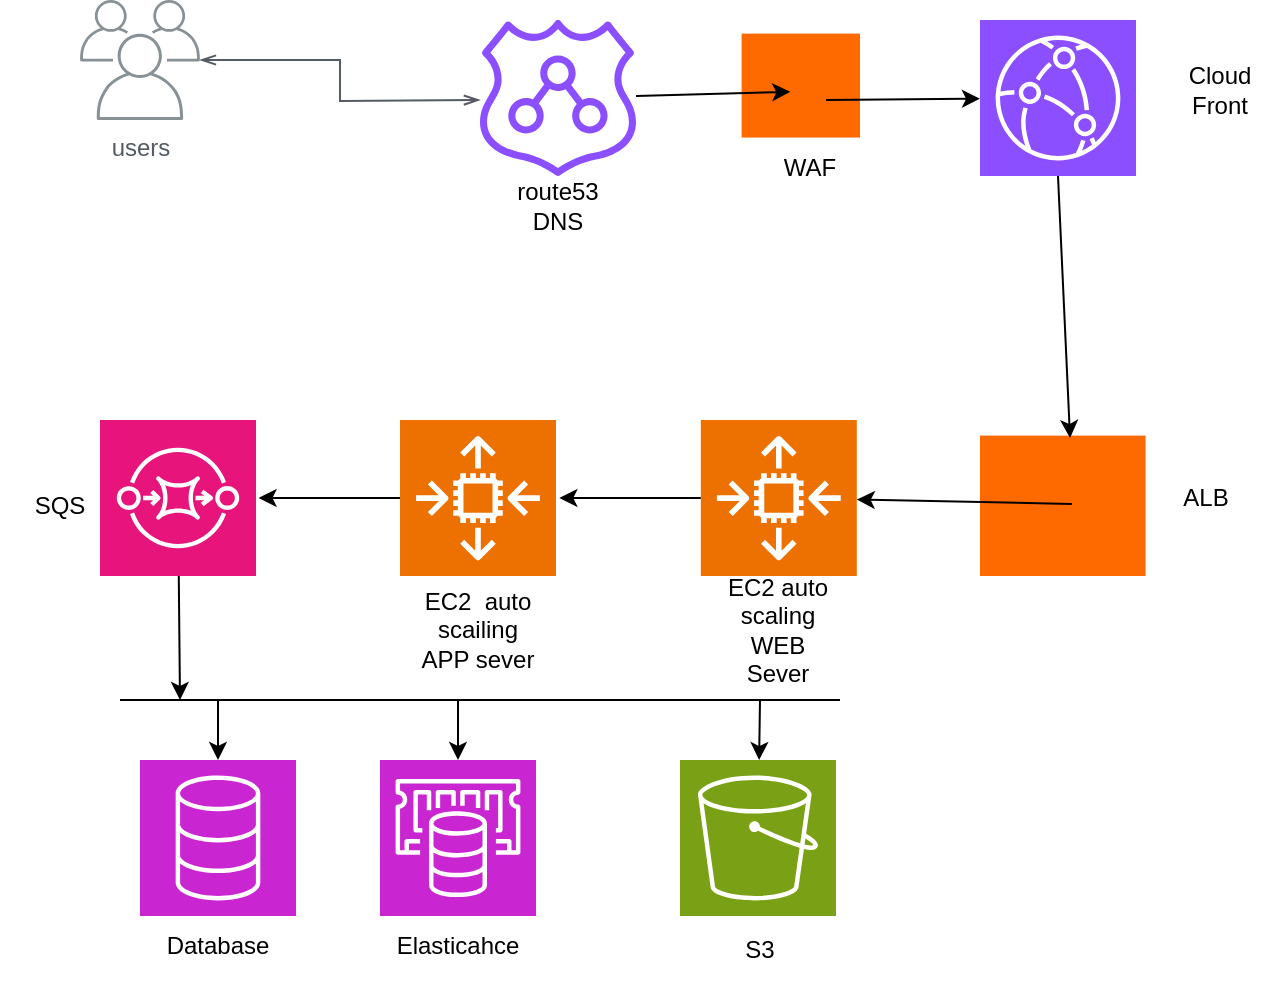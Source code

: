 <mxfile version="28.2.3">
  <diagram name="Page-1" id="v4o_Z4yz8l2BY4szGyzw">
    <mxGraphModel dx="1697" dy="1155" grid="1" gridSize="10" guides="1" tooltips="1" connect="1" arrows="1" fold="1" page="1" pageScale="1" pageWidth="850" pageHeight="1100" math="0" shadow="0">
      <root>
        <mxCell id="0" />
        <mxCell id="1" parent="0" />
        <mxCell id="NL_-xaXaMdUzkcIyPBGp-1" value="" style="edgeStyle=orthogonalEdgeStyle;html=1;endArrow=openThin;elbow=vertical;startArrow=openThin;startFill=0;endFill=0;strokeColor=#545B64;rounded=0;" parent="1" target="NL_-xaXaMdUzkcIyPBGp-2" edge="1">
          <mxGeometry width="100" relative="1" as="geometry">
            <mxPoint x="260" y="220" as="sourcePoint" />
            <mxPoint x="480" y="360" as="targetPoint" />
          </mxGeometry>
        </mxCell>
        <mxCell id="NL_-xaXaMdUzkcIyPBGp-2" value="users" style="sketch=0;outlineConnect=0;gradientColor=none;fontColor=#545B64;strokeColor=none;fillColor=#879196;dashed=0;verticalLabelPosition=bottom;verticalAlign=top;align=center;html=1;fontSize=12;fontStyle=0;aspect=fixed;shape=mxgraph.aws4.illustration_users;pointerEvents=1" parent="1" vertex="1">
          <mxGeometry x="60" y="170" width="60" height="60" as="geometry" />
        </mxCell>
        <mxCell id="x2MJrP_q8yfSXlJp4d4Q-1" value="" style="sketch=0;points=[[0,0,0],[0.25,0,0],[0.5,0,0],[0.75,0,0],[1,0,0],[0,1,0],[0.25,1,0],[0.5,1,0],[0.75,1,0],[1,1,0],[0,0.25,0],[0,0.5,0],[0,0.75,0],[1,0.25,0],[1,0.5,0],[1,0.75,0]];outlineConnect=0;fontColor=#232F3E;fillColor=#8C4FFF;strokeColor=#ffffff;dashed=0;verticalLabelPosition=bottom;verticalAlign=top;align=center;html=1;fontSize=12;fontStyle=0;aspect=fixed;shape=mxgraph.aws4.resourceIcon;resIcon=mxgraph.aws4.cloudfront;" vertex="1" parent="1">
          <mxGeometry x="510" y="180" width="78" height="78" as="geometry" />
        </mxCell>
        <mxCell id="x2MJrP_q8yfSXlJp4d4Q-2" value="" style="sketch=0;outlineConnect=0;fontColor=#232F3E;gradientColor=none;fillColor=#8C4FFF;strokeColor=none;dashed=0;verticalLabelPosition=bottom;verticalAlign=top;align=center;html=1;fontSize=12;fontStyle=0;aspect=fixed;pointerEvents=1;shape=mxgraph.aws4.route_53_resolver;" vertex="1" parent="1">
          <mxGeometry x="260" y="180" width="78" height="78" as="geometry" />
        </mxCell>
        <mxCell id="x2MJrP_q8yfSXlJp4d4Q-4" value="" style="points=[];aspect=fixed;html=1;align=center;shadow=0;dashed=0;fillColor=#FF6A00;strokeColor=none;shape=mxgraph.alibaba_cloud.waf_web_application_firewall;" vertex="1" parent="1">
          <mxGeometry x="390.8" y="186.8" width="59.2" height="51.98" as="geometry" />
        </mxCell>
        <mxCell id="x2MJrP_q8yfSXlJp4d4Q-6" value="" style="endArrow=classic;html=1;rounded=0;entryX=0.411;entryY=0.56;entryDx=0;entryDy=0;entryPerimeter=0;" edge="1" parent="1" source="x2MJrP_q8yfSXlJp4d4Q-2" target="x2MJrP_q8yfSXlJp4d4Q-4">
          <mxGeometry width="50" height="50" relative="1" as="geometry">
            <mxPoint x="338" y="220" as="sourcePoint" />
            <mxPoint x="388" y="170" as="targetPoint" />
          </mxGeometry>
        </mxCell>
        <mxCell id="x2MJrP_q8yfSXlJp4d4Q-7" value="" style="endArrow=classic;html=1;rounded=0;exitX=0.713;exitY=0.639;exitDx=0;exitDy=0;exitPerimeter=0;" edge="1" parent="1" source="x2MJrP_q8yfSXlJp4d4Q-4" target="x2MJrP_q8yfSXlJp4d4Q-1">
          <mxGeometry width="50" height="50" relative="1" as="geometry">
            <mxPoint x="400" y="380" as="sourcePoint" />
            <mxPoint x="450" y="330" as="targetPoint" />
          </mxGeometry>
        </mxCell>
        <mxCell id="x2MJrP_q8yfSXlJp4d4Q-8" value="" style="points=[];aspect=fixed;html=1;align=center;shadow=0;dashed=0;fillColor=#FF6A00;strokeColor=none;shape=mxgraph.alibaba_cloud.alb_application_load_balancer_01;" vertex="1" parent="1">
          <mxGeometry x="510.0" y="387.8" width="82.77" height="70.2" as="geometry" />
        </mxCell>
        <mxCell id="x2MJrP_q8yfSXlJp4d4Q-11" value="" style="sketch=0;points=[[0,0,0],[0.25,0,0],[0.5,0,0],[0.75,0,0],[1,0,0],[0,1,0],[0.25,1,0],[0.5,1,0],[0.75,1,0],[1,1,0],[0,0.25,0],[0,0.5,0],[0,0.75,0],[1,0.25,0],[1,0.5,0],[1,0.75,0]];outlineConnect=0;fontColor=#232F3E;fillColor=#ED7100;strokeColor=#ffffff;dashed=0;verticalLabelPosition=bottom;verticalAlign=top;align=center;html=1;fontSize=12;fontStyle=0;aspect=fixed;shape=mxgraph.aws4.resourceIcon;resIcon=mxgraph.aws4.auto_scaling2;" vertex="1" parent="1">
          <mxGeometry x="370.4" y="380" width="78" height="78" as="geometry" />
        </mxCell>
        <mxCell id="x2MJrP_q8yfSXlJp4d4Q-13" value="" style="sketch=0;points=[[0,0,0],[0.25,0,0],[0.5,0,0],[0.75,0,0],[1,0,0],[0,1,0],[0.25,1,0],[0.5,1,0],[0.75,1,0],[1,1,0],[0,0.25,0],[0,0.5,0],[0,0.75,0],[1,0.25,0],[1,0.5,0],[1,0.75,0]];outlineConnect=0;fontColor=#232F3E;fillColor=#ED7100;strokeColor=#ffffff;dashed=0;verticalLabelPosition=bottom;verticalAlign=top;align=center;html=1;fontSize=12;fontStyle=0;aspect=fixed;shape=mxgraph.aws4.resourceIcon;resIcon=mxgraph.aws4.auto_scaling2;" vertex="1" parent="1">
          <mxGeometry x="220" y="380" width="78" height="78" as="geometry" />
        </mxCell>
        <mxCell id="x2MJrP_q8yfSXlJp4d4Q-14" value="" style="sketch=0;points=[[0,0,0],[0.25,0,0],[0.5,0,0],[0.75,0,0],[1,0,0],[0,1,0],[0.25,1,0],[0.5,1,0],[0.75,1,0],[1,1,0],[0,0.25,0],[0,0.5,0],[0,0.75,0],[1,0.25,0],[1,0.5,0],[1,0.75,0]];outlineConnect=0;fontColor=#232F3E;fillColor=#C925D1;strokeColor=#ffffff;dashed=0;verticalLabelPosition=bottom;verticalAlign=top;align=center;html=1;fontSize=12;fontStyle=0;aspect=fixed;shape=mxgraph.aws4.resourceIcon;resIcon=mxgraph.aws4.database;" vertex="1" parent="1">
          <mxGeometry x="90" y="550" width="78" height="78" as="geometry" />
        </mxCell>
        <mxCell id="x2MJrP_q8yfSXlJp4d4Q-15" value="" style="sketch=0;points=[[0,0,0],[0.25,0,0],[0.5,0,0],[0.75,0,0],[1,0,0],[0,1,0],[0.25,1,0],[0.5,1,0],[0.75,1,0],[1,1,0],[0,0.25,0],[0,0.5,0],[0,0.75,0],[1,0.25,0],[1,0.5,0],[1,0.75,0]];outlineConnect=0;fontColor=#232F3E;fillColor=#C925D1;strokeColor=#ffffff;dashed=0;verticalLabelPosition=bottom;verticalAlign=top;align=center;html=1;fontSize=12;fontStyle=0;aspect=fixed;shape=mxgraph.aws4.resourceIcon;resIcon=mxgraph.aws4.elasticache;" vertex="1" parent="1">
          <mxGeometry x="210" y="550" width="78" height="78" as="geometry" />
        </mxCell>
        <mxCell id="x2MJrP_q8yfSXlJp4d4Q-16" value="" style="sketch=0;points=[[0,0,0],[0.25,0,0],[0.5,0,0],[0.75,0,0],[1,0,0],[0,1,0],[0.25,1,0],[0.5,1,0],[0.75,1,0],[1,1,0],[0,0.25,0],[0,0.5,0],[0,0.75,0],[1,0.25,0],[1,0.5,0],[1,0.75,0]];outlineConnect=0;fontColor=#232F3E;fillColor=#7AA116;strokeColor=#ffffff;dashed=0;verticalLabelPosition=bottom;verticalAlign=top;align=center;html=1;fontSize=12;fontStyle=0;aspect=fixed;shape=mxgraph.aws4.resourceIcon;resIcon=mxgraph.aws4.s3;" vertex="1" parent="1">
          <mxGeometry x="360" y="550" width="78" height="78" as="geometry" />
        </mxCell>
        <mxCell id="x2MJrP_q8yfSXlJp4d4Q-17" value="" style="sketch=0;points=[[0,0,0],[0.25,0,0],[0.5,0,0],[0.75,0,0],[1,0,0],[0,1,0],[0.25,1,0],[0.5,1,0],[0.75,1,0],[1,1,0],[0,0.25,0],[0,0.5,0],[0,0.75,0],[1,0.25,0],[1,0.5,0],[1,0.75,0]];outlineConnect=0;fontColor=#232F3E;fillColor=#E7157B;strokeColor=#ffffff;dashed=0;verticalLabelPosition=bottom;verticalAlign=top;align=center;html=1;fontSize=12;fontStyle=0;aspect=fixed;shape=mxgraph.aws4.resourceIcon;resIcon=mxgraph.aws4.sqs;" vertex="1" parent="1">
          <mxGeometry x="70" y="380" width="78" height="78" as="geometry" />
        </mxCell>
        <mxCell id="x2MJrP_q8yfSXlJp4d4Q-19" value="" style="endArrow=classic;html=1;rounded=0;" edge="1" parent="1" source="x2MJrP_q8yfSXlJp4d4Q-11">
          <mxGeometry width="50" height="50" relative="1" as="geometry">
            <mxPoint x="299.689" y="469" as="sourcePoint" />
            <mxPoint x="299.689" y="419" as="targetPoint" />
          </mxGeometry>
        </mxCell>
        <mxCell id="x2MJrP_q8yfSXlJp4d4Q-20" value="" style="endArrow=classic;html=1;rounded=0;" edge="1" parent="1" source="x2MJrP_q8yfSXlJp4d4Q-13">
          <mxGeometry width="50" height="50" relative="1" as="geometry">
            <mxPoint x="149.289" y="469" as="sourcePoint" />
            <mxPoint x="149.289" y="419" as="targetPoint" />
          </mxGeometry>
        </mxCell>
        <mxCell id="x2MJrP_q8yfSXlJp4d4Q-21" value="" style="endArrow=classic;html=1;rounded=0;" edge="1" parent="1" source="x2MJrP_q8yfSXlJp4d4Q-17">
          <mxGeometry width="50" height="50" relative="1" as="geometry">
            <mxPoint x="109" y="508" as="sourcePoint" />
            <mxPoint x="110" y="520" as="targetPoint" />
          </mxGeometry>
        </mxCell>
        <mxCell id="x2MJrP_q8yfSXlJp4d4Q-22" value="" style="endArrow=none;html=1;rounded=0;endFill=0;" edge="1" parent="1">
          <mxGeometry width="50" height="50" relative="1" as="geometry">
            <mxPoint x="80" y="520" as="sourcePoint" />
            <mxPoint x="440" y="520" as="targetPoint" />
          </mxGeometry>
        </mxCell>
        <mxCell id="x2MJrP_q8yfSXlJp4d4Q-29" value="" style="endArrow=classic;html=1;rounded=0;" edge="1" parent="1" target="x2MJrP_q8yfSXlJp4d4Q-14">
          <mxGeometry width="50" height="50" relative="1" as="geometry">
            <mxPoint x="129" y="520" as="sourcePoint" />
            <mxPoint x="200" y="470" as="targetPoint" />
          </mxGeometry>
        </mxCell>
        <mxCell id="x2MJrP_q8yfSXlJp4d4Q-31" value="" style="endArrow=classic;html=1;rounded=0;" edge="1" parent="1" target="x2MJrP_q8yfSXlJp4d4Q-15">
          <mxGeometry width="50" height="50" relative="1" as="geometry">
            <mxPoint x="249" y="520" as="sourcePoint" />
            <mxPoint x="270" y="490" as="targetPoint" />
          </mxGeometry>
        </mxCell>
        <mxCell id="x2MJrP_q8yfSXlJp4d4Q-33" value="" style="endArrow=classic;html=1;rounded=0;" edge="1" parent="1" target="x2MJrP_q8yfSXlJp4d4Q-16">
          <mxGeometry width="50" height="50" relative="1" as="geometry">
            <mxPoint x="400" y="520" as="sourcePoint" />
            <mxPoint x="430" y="480" as="targetPoint" />
          </mxGeometry>
        </mxCell>
        <mxCell id="x2MJrP_q8yfSXlJp4d4Q-34" value="route53 DNS" style="text;strokeColor=none;align=center;fillColor=none;html=1;verticalAlign=middle;whiteSpace=wrap;rounded=0;" vertex="1" parent="1">
          <mxGeometry x="269" y="258" width="60" height="30" as="geometry" />
        </mxCell>
        <mxCell id="x2MJrP_q8yfSXlJp4d4Q-35" value="WAF" style="text;strokeColor=none;align=center;fillColor=none;html=1;verticalAlign=middle;whiteSpace=wrap;rounded=0;" vertex="1" parent="1">
          <mxGeometry x="395" y="238.78" width="60" height="30" as="geometry" />
        </mxCell>
        <mxCell id="x2MJrP_q8yfSXlJp4d4Q-36" value="Cloud Front" style="text;strokeColor=none;align=center;fillColor=none;html=1;verticalAlign=middle;whiteSpace=wrap;rounded=0;" vertex="1" parent="1">
          <mxGeometry x="600" y="200" width="60" height="30" as="geometry" />
        </mxCell>
        <mxCell id="x2MJrP_q8yfSXlJp4d4Q-37" value="" style="endArrow=classic;html=1;rounded=0;exitX=0.5;exitY=1;exitDx=0;exitDy=0;exitPerimeter=0;entryX=0.544;entryY=0.017;entryDx=0;entryDy=0;entryPerimeter=0;" edge="1" parent="1" source="x2MJrP_q8yfSXlJp4d4Q-1" target="x2MJrP_q8yfSXlJp4d4Q-8">
          <mxGeometry width="50" height="50" relative="1" as="geometry">
            <mxPoint x="400" y="380" as="sourcePoint" />
            <mxPoint x="450" y="330" as="targetPoint" />
          </mxGeometry>
        </mxCell>
        <mxCell id="x2MJrP_q8yfSXlJp4d4Q-38" value="" style="endArrow=classic;html=1;rounded=0;exitX=0.556;exitY=0.487;exitDx=0;exitDy=0;exitPerimeter=0;" edge="1" parent="1" source="x2MJrP_q8yfSXlJp4d4Q-8" target="x2MJrP_q8yfSXlJp4d4Q-11">
          <mxGeometry width="50" height="50" relative="1" as="geometry">
            <mxPoint x="400" y="380" as="sourcePoint" />
            <mxPoint x="450" y="330" as="targetPoint" />
          </mxGeometry>
        </mxCell>
        <mxCell id="x2MJrP_q8yfSXlJp4d4Q-39" value="ALB" style="text;strokeColor=none;align=center;fillColor=none;html=1;verticalAlign=middle;whiteSpace=wrap;rounded=0;" vertex="1" parent="1">
          <mxGeometry x="592.77" y="404" width="60" height="30" as="geometry" />
        </mxCell>
        <mxCell id="x2MJrP_q8yfSXlJp4d4Q-40" value="EC2 auto scaling WEB Sever" style="text;strokeColor=none;align=center;fillColor=none;html=1;verticalAlign=middle;whiteSpace=wrap;rounded=0;" vertex="1" parent="1">
          <mxGeometry x="379.4" y="470" width="60" height="30" as="geometry" />
        </mxCell>
        <mxCell id="x2MJrP_q8yfSXlJp4d4Q-41" value="EC2&amp;nbsp; auto scailing APP sever" style="text;strokeColor=none;align=center;fillColor=none;html=1;verticalAlign=middle;whiteSpace=wrap;rounded=0;" vertex="1" parent="1">
          <mxGeometry x="229" y="470" width="60" height="30" as="geometry" />
        </mxCell>
        <mxCell id="x2MJrP_q8yfSXlJp4d4Q-42" value="SQS" style="text;strokeColor=none;align=center;fillColor=none;html=1;verticalAlign=middle;whiteSpace=wrap;rounded=0;" vertex="1" parent="1">
          <mxGeometry x="20" y="407.9" width="60" height="30" as="geometry" />
        </mxCell>
        <mxCell id="x2MJrP_q8yfSXlJp4d4Q-43" value="Database" style="text;strokeColor=none;align=center;fillColor=none;html=1;verticalAlign=middle;whiteSpace=wrap;rounded=0;" vertex="1" parent="1">
          <mxGeometry x="99" y="628" width="60" height="30" as="geometry" />
        </mxCell>
        <mxCell id="x2MJrP_q8yfSXlJp4d4Q-44" value="Elasticahce" style="text;strokeColor=none;align=center;fillColor=none;html=1;verticalAlign=middle;whiteSpace=wrap;rounded=0;" vertex="1" parent="1">
          <mxGeometry x="219" y="628" width="60" height="30" as="geometry" />
        </mxCell>
        <mxCell id="x2MJrP_q8yfSXlJp4d4Q-45" value="S3" style="text;strokeColor=none;align=center;fillColor=none;html=1;verticalAlign=middle;whiteSpace=wrap;rounded=0;" vertex="1" parent="1">
          <mxGeometry x="370.4" y="630" width="60" height="30" as="geometry" />
        </mxCell>
      </root>
    </mxGraphModel>
  </diagram>
</mxfile>
